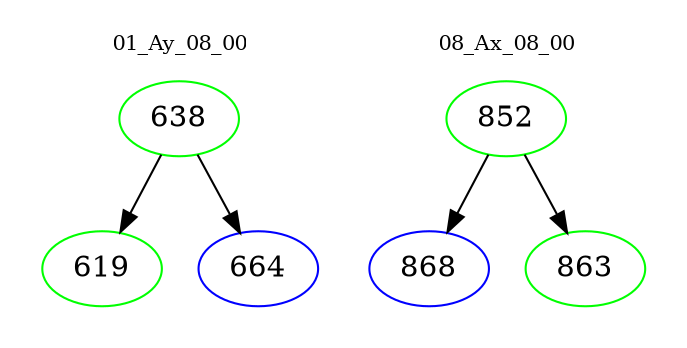 digraph{
subgraph cluster_0 {
color = white
label = "01_Ay_08_00";
fontsize=10;
T0_638 [label="638", color="green"]
T0_638 -> T0_619 [color="black"]
T0_619 [label="619", color="green"]
T0_638 -> T0_664 [color="black"]
T0_664 [label="664", color="blue"]
}
subgraph cluster_1 {
color = white
label = "08_Ax_08_00";
fontsize=10;
T1_852 [label="852", color="green"]
T1_852 -> T1_868 [color="black"]
T1_868 [label="868", color="blue"]
T1_852 -> T1_863 [color="black"]
T1_863 [label="863", color="green"]
}
}
